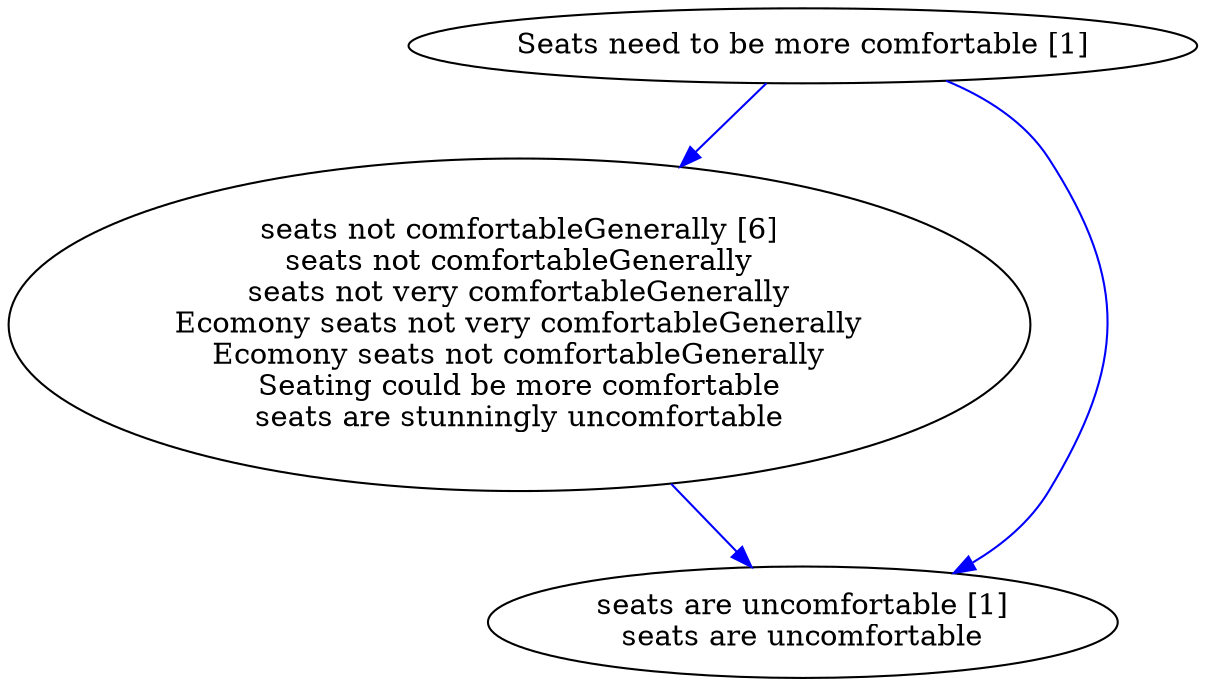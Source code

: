 digraph collapsedGraph {
"seats not comfortableGenerally [6]\nseats not comfortableGenerally\nseats not very comfortableGenerally\nEcomony seats not very comfortableGenerally\nEcomony seats not comfortableGenerally\nSeating could be more comfortable\nseats are stunningly uncomfortable""Seats need to be more comfortable [1]""seats are uncomfortable [1]\nseats are uncomfortable""Seats need to be more comfortable [1]" -> "seats are uncomfortable [1]\nseats are uncomfortable" [color=blue]
"seats not comfortableGenerally [6]\nseats not comfortableGenerally\nseats not very comfortableGenerally\nEcomony seats not very comfortableGenerally\nEcomony seats not comfortableGenerally\nSeating could be more comfortable\nseats are stunningly uncomfortable" -> "seats are uncomfortable [1]\nseats are uncomfortable" [color=blue]
"Seats need to be more comfortable [1]" -> "seats not comfortableGenerally [6]\nseats not comfortableGenerally\nseats not very comfortableGenerally\nEcomony seats not very comfortableGenerally\nEcomony seats not comfortableGenerally\nSeating could be more comfortable\nseats are stunningly uncomfortable" [color=blue]
}